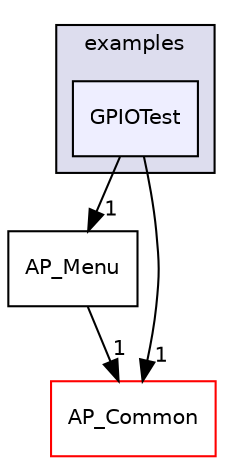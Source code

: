 digraph "libraries/AP_HAL_Linux/examples/GPIOTest" {
  compound=true
  node [ fontsize="10", fontname="Helvetica"];
  edge [ labelfontsize="10", labelfontname="Helvetica"];
  subgraph clusterdir_5f11d1e7179f0aa11ecb6172772740ed {
    graph [ bgcolor="#ddddee", pencolor="black", label="examples" fontname="Helvetica", fontsize="10", URL="dir_5f11d1e7179f0aa11ecb6172772740ed.html"]
  dir_7bcab15a8b33b370a958e6d3616a76fe [shape=box, label="GPIOTest", style="filled", fillcolor="#eeeeff", pencolor="black", URL="dir_7bcab15a8b33b370a958e6d3616a76fe.html"];
  }
  dir_5c7c13415f99a980aec00933a5499141 [shape=box label="AP_Menu" URL="dir_5c7c13415f99a980aec00933a5499141.html"];
  dir_df3f4256615fd4197927a84a019a8bd8 [shape=box label="AP_Common" fillcolor="white" style="filled" color="red" URL="dir_df3f4256615fd4197927a84a019a8bd8.html"];
  dir_5c7c13415f99a980aec00933a5499141->dir_df3f4256615fd4197927a84a019a8bd8 [headlabel="1", labeldistance=1.5 headhref="dir_000107_000036.html"];
  dir_7bcab15a8b33b370a958e6d3616a76fe->dir_5c7c13415f99a980aec00933a5499141 [headlabel="1", labeldistance=1.5 headhref="dir_000080_000107.html"];
  dir_7bcab15a8b33b370a958e6d3616a76fe->dir_df3f4256615fd4197927a84a019a8bd8 [headlabel="1", labeldistance=1.5 headhref="dir_000080_000036.html"];
}
